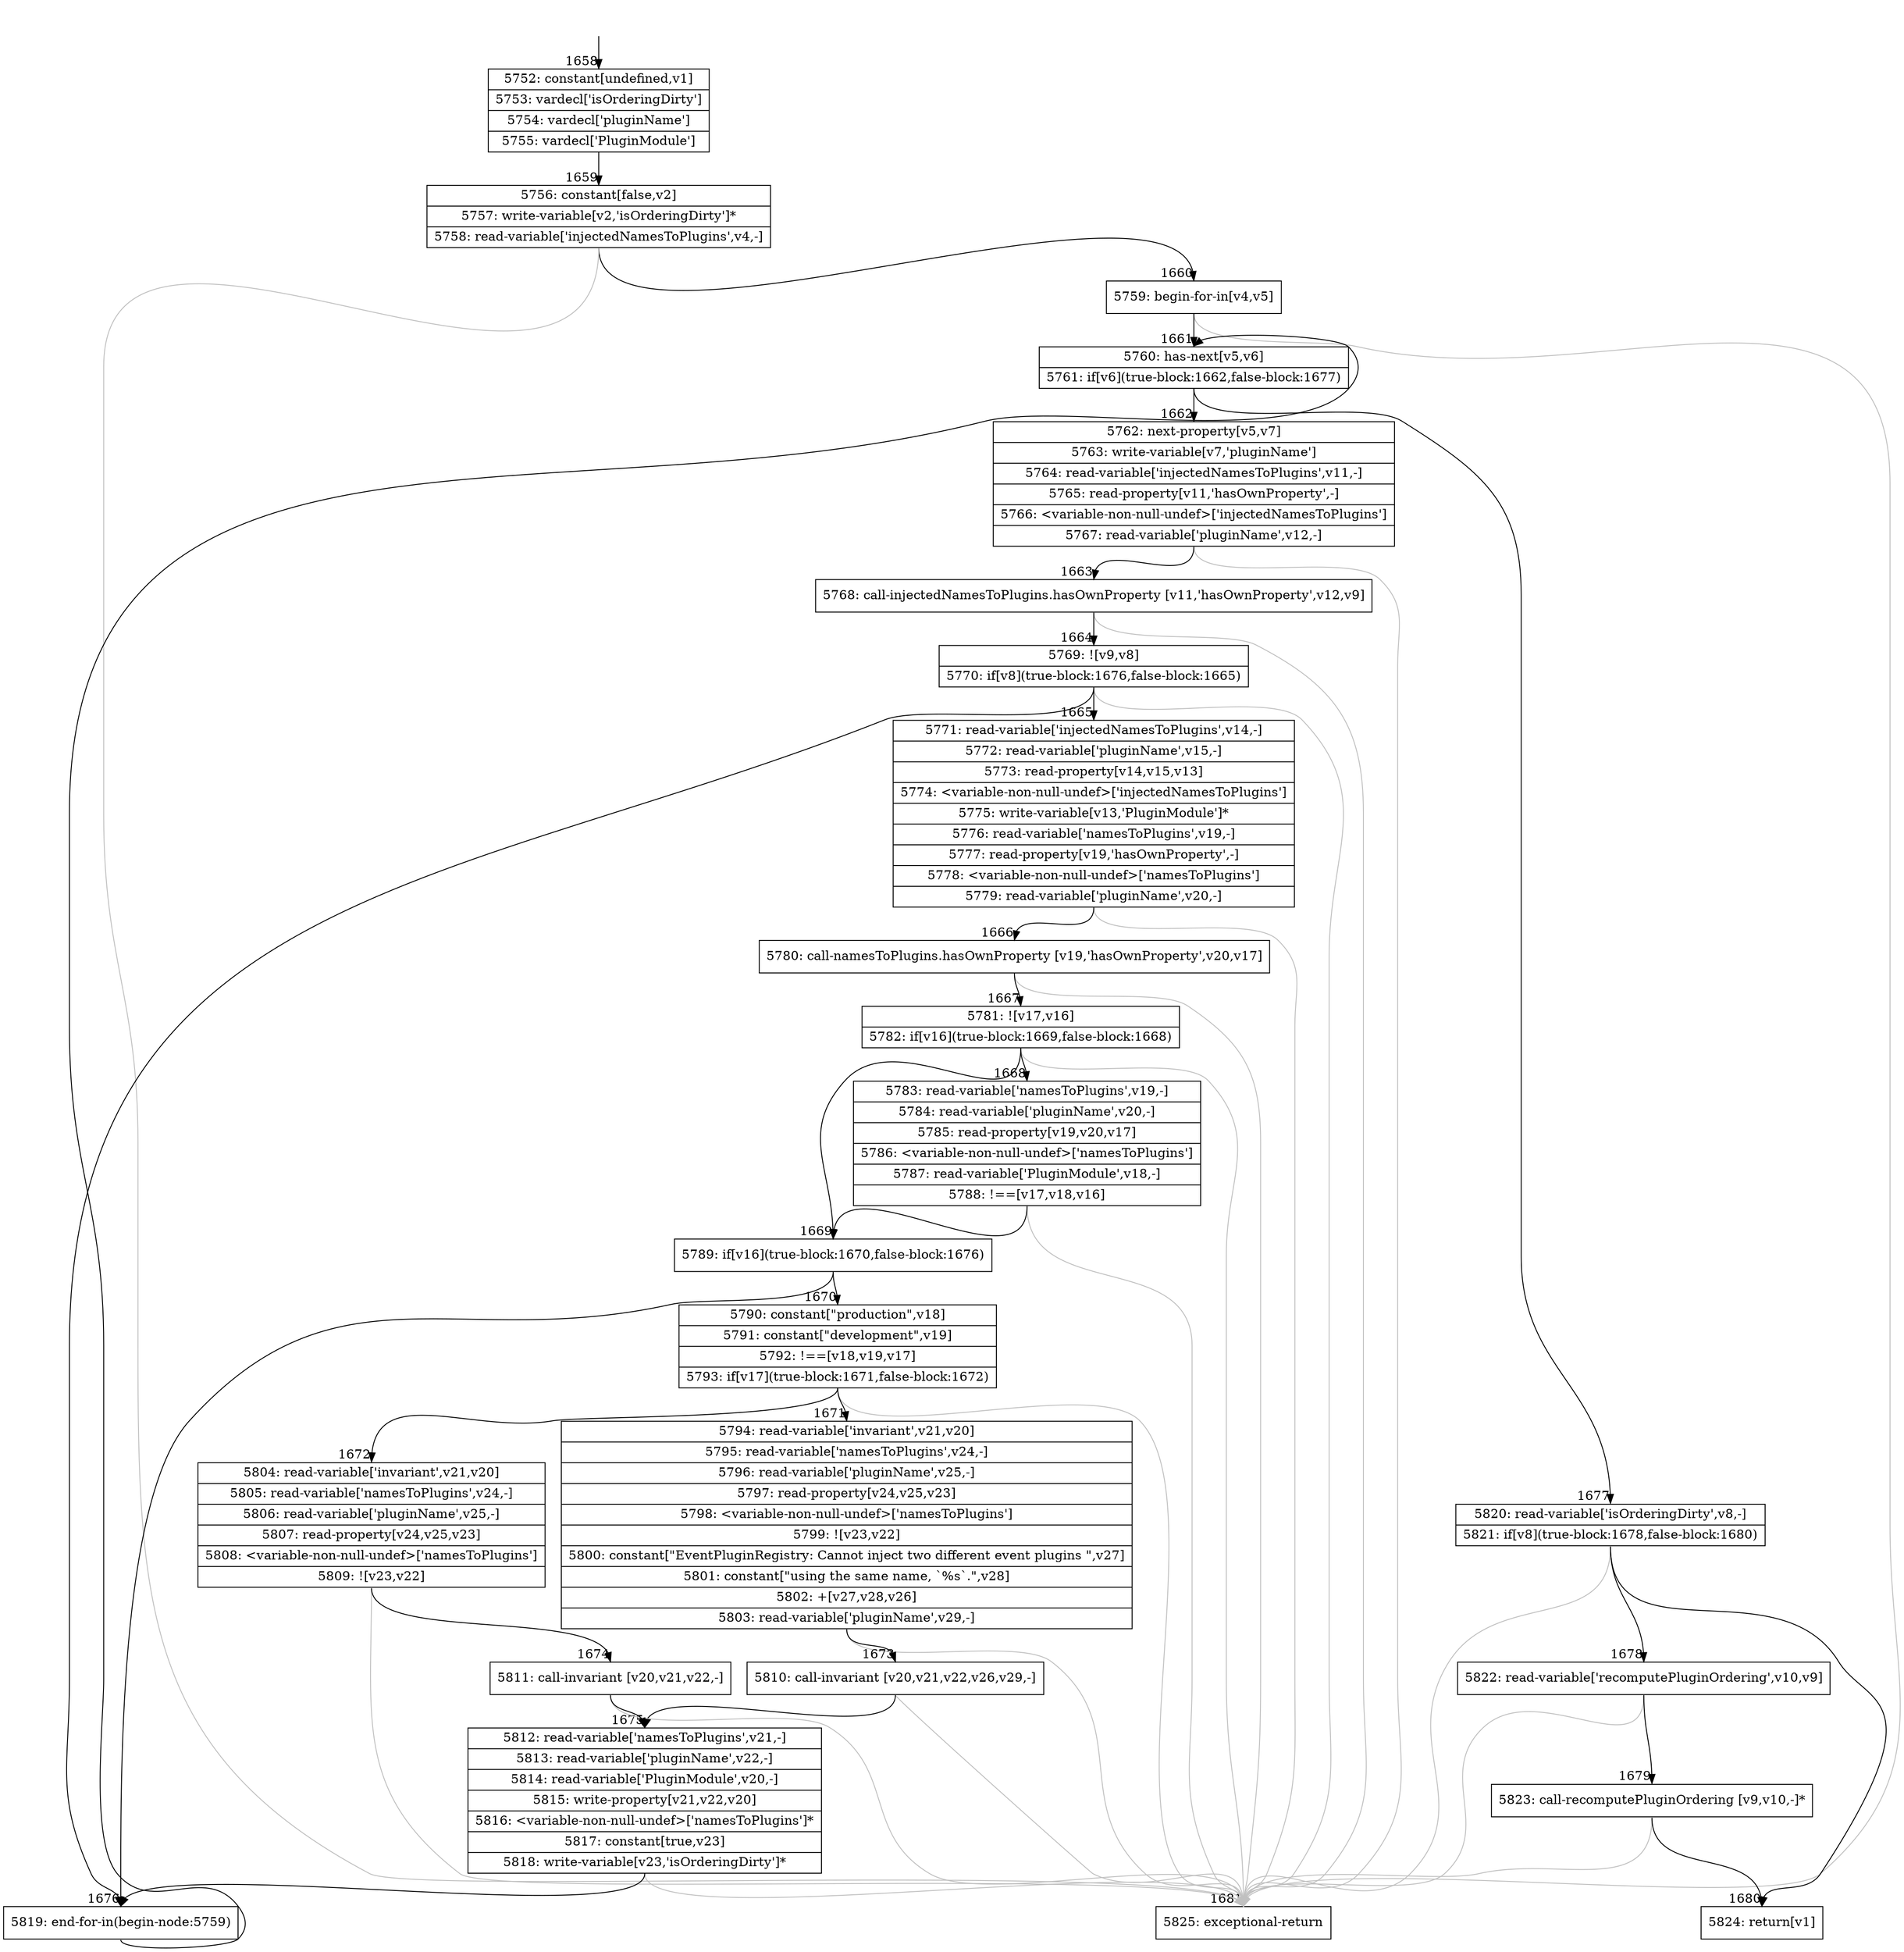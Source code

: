 digraph {
rankdir="TD"
BB_entry111[shape=none,label=""];
BB_entry111 -> BB1658 [tailport=s, headport=n, headlabel="    1658"]
BB1658 [shape=record label="{5752: constant[undefined,v1]|5753: vardecl['isOrderingDirty']|5754: vardecl['pluginName']|5755: vardecl['PluginModule']}" ] 
BB1658 -> BB1659 [tailport=s, headport=n, headlabel="      1659"]
BB1659 [shape=record label="{5756: constant[false,v2]|5757: write-variable[v2,'isOrderingDirty']*|5758: read-variable['injectedNamesToPlugins',v4,-]}" ] 
BB1659 -> BB1660 [tailport=s, headport=n, headlabel="      1660"]
BB1659 -> BB1681 [tailport=s, headport=n, color=gray, headlabel="      1681"]
BB1660 [shape=record label="{5759: begin-for-in[v4,v5]}" ] 
BB1660 -> BB1661 [tailport=s, headport=n, headlabel="      1661"]
BB1660 -> BB1681 [tailport=s, headport=n, color=gray]
BB1661 [shape=record label="{5760: has-next[v5,v6]|5761: if[v6](true-block:1662,false-block:1677)}" ] 
BB1661 -> BB1662 [tailport=s, headport=n, headlabel="      1662"]
BB1661 -> BB1677 [tailport=s, headport=n, headlabel="      1677"]
BB1662 [shape=record label="{5762: next-property[v5,v7]|5763: write-variable[v7,'pluginName']|5764: read-variable['injectedNamesToPlugins',v11,-]|5765: read-property[v11,'hasOwnProperty',-]|5766: \<variable-non-null-undef\>['injectedNamesToPlugins']|5767: read-variable['pluginName',v12,-]}" ] 
BB1662 -> BB1663 [tailport=s, headport=n, headlabel="      1663"]
BB1662 -> BB1681 [tailport=s, headport=n, color=gray]
BB1663 [shape=record label="{5768: call-injectedNamesToPlugins.hasOwnProperty [v11,'hasOwnProperty',v12,v9]}" ] 
BB1663 -> BB1664 [tailport=s, headport=n, headlabel="      1664"]
BB1663 -> BB1681 [tailport=s, headport=n, color=gray]
BB1664 [shape=record label="{5769: ![v9,v8]|5770: if[v8](true-block:1676,false-block:1665)}" ] 
BB1664 -> BB1676 [tailport=s, headport=n, headlabel="      1676"]
BB1664 -> BB1665 [tailport=s, headport=n, headlabel="      1665"]
BB1664 -> BB1681 [tailport=s, headport=n, color=gray]
BB1665 [shape=record label="{5771: read-variable['injectedNamesToPlugins',v14,-]|5772: read-variable['pluginName',v15,-]|5773: read-property[v14,v15,v13]|5774: \<variable-non-null-undef\>['injectedNamesToPlugins']|5775: write-variable[v13,'PluginModule']*|5776: read-variable['namesToPlugins',v19,-]|5777: read-property[v19,'hasOwnProperty',-]|5778: \<variable-non-null-undef\>['namesToPlugins']|5779: read-variable['pluginName',v20,-]}" ] 
BB1665 -> BB1666 [tailport=s, headport=n, headlabel="      1666"]
BB1665 -> BB1681 [tailport=s, headport=n, color=gray]
BB1666 [shape=record label="{5780: call-namesToPlugins.hasOwnProperty [v19,'hasOwnProperty',v20,v17]}" ] 
BB1666 -> BB1667 [tailport=s, headport=n, headlabel="      1667"]
BB1666 -> BB1681 [tailport=s, headport=n, color=gray]
BB1667 [shape=record label="{5781: ![v17,v16]|5782: if[v16](true-block:1669,false-block:1668)}" ] 
BB1667 -> BB1669 [tailport=s, headport=n, headlabel="      1669"]
BB1667 -> BB1668 [tailport=s, headport=n, headlabel="      1668"]
BB1667 -> BB1681 [tailport=s, headport=n, color=gray]
BB1668 [shape=record label="{5783: read-variable['namesToPlugins',v19,-]|5784: read-variable['pluginName',v20,-]|5785: read-property[v19,v20,v17]|5786: \<variable-non-null-undef\>['namesToPlugins']|5787: read-variable['PluginModule',v18,-]|5788: !==[v17,v18,v16]}" ] 
BB1668 -> BB1669 [tailport=s, headport=n]
BB1668 -> BB1681 [tailport=s, headport=n, color=gray]
BB1669 [shape=record label="{5789: if[v16](true-block:1670,false-block:1676)}" ] 
BB1669 -> BB1670 [tailport=s, headport=n, headlabel="      1670"]
BB1669 -> BB1676 [tailport=s, headport=n]
BB1670 [shape=record label="{5790: constant[\"production\",v18]|5791: constant[\"development\",v19]|5792: !==[v18,v19,v17]|5793: if[v17](true-block:1671,false-block:1672)}" ] 
BB1670 -> BB1671 [tailport=s, headport=n, headlabel="      1671"]
BB1670 -> BB1672 [tailport=s, headport=n, headlabel="      1672"]
BB1670 -> BB1681 [tailport=s, headport=n, color=gray]
BB1671 [shape=record label="{5794: read-variable['invariant',v21,v20]|5795: read-variable['namesToPlugins',v24,-]|5796: read-variable['pluginName',v25,-]|5797: read-property[v24,v25,v23]|5798: \<variable-non-null-undef\>['namesToPlugins']|5799: ![v23,v22]|5800: constant[\"EventPluginRegistry: Cannot inject two different event plugins \",v27]|5801: constant[\"using the same name, `%s`.\",v28]|5802: +[v27,v28,v26]|5803: read-variable['pluginName',v29,-]}" ] 
BB1671 -> BB1673 [tailport=s, headport=n, headlabel="      1673"]
BB1671 -> BB1681 [tailport=s, headport=n, color=gray]
BB1672 [shape=record label="{5804: read-variable['invariant',v21,v20]|5805: read-variable['namesToPlugins',v24,-]|5806: read-variable['pluginName',v25,-]|5807: read-property[v24,v25,v23]|5808: \<variable-non-null-undef\>['namesToPlugins']|5809: ![v23,v22]}" ] 
BB1672 -> BB1674 [tailport=s, headport=n, headlabel="      1674"]
BB1672 -> BB1681 [tailport=s, headport=n, color=gray]
BB1673 [shape=record label="{5810: call-invariant [v20,v21,v22,v26,v29,-]}" ] 
BB1673 -> BB1675 [tailport=s, headport=n, headlabel="      1675"]
BB1673 -> BB1681 [tailport=s, headport=n, color=gray]
BB1674 [shape=record label="{5811: call-invariant [v20,v21,v22,-]}" ] 
BB1674 -> BB1675 [tailport=s, headport=n]
BB1674 -> BB1681 [tailport=s, headport=n, color=gray]
BB1675 [shape=record label="{5812: read-variable['namesToPlugins',v21,-]|5813: read-variable['pluginName',v22,-]|5814: read-variable['PluginModule',v20,-]|5815: write-property[v21,v22,v20]|5816: \<variable-non-null-undef\>['namesToPlugins']*|5817: constant[true,v23]|5818: write-variable[v23,'isOrderingDirty']*}" ] 
BB1675 -> BB1676 [tailport=s, headport=n]
BB1675 -> BB1681 [tailport=s, headport=n, color=gray]
BB1676 [shape=record label="{5819: end-for-in(begin-node:5759)}" ] 
BB1676 -> BB1661 [tailport=s, headport=n]
BB1677 [shape=record label="{5820: read-variable['isOrderingDirty',v8,-]|5821: if[v8](true-block:1678,false-block:1680)}" ] 
BB1677 -> BB1678 [tailport=s, headport=n, headlabel="      1678"]
BB1677 -> BB1680 [tailport=s, headport=n, headlabel="      1680"]
BB1677 -> BB1681 [tailport=s, headport=n, color=gray]
BB1678 [shape=record label="{5822: read-variable['recomputePluginOrdering',v10,v9]}" ] 
BB1678 -> BB1679 [tailport=s, headport=n, headlabel="      1679"]
BB1678 -> BB1681 [tailport=s, headport=n, color=gray]
BB1679 [shape=record label="{5823: call-recomputePluginOrdering [v9,v10,-]*}" ] 
BB1679 -> BB1680 [tailport=s, headport=n]
BB1679 -> BB1681 [tailport=s, headport=n, color=gray]
BB1680 [shape=record label="{5824: return[v1]}" ] 
BB1681 [shape=record label="{5825: exceptional-return}" ] 
//#$~ 3123
}
